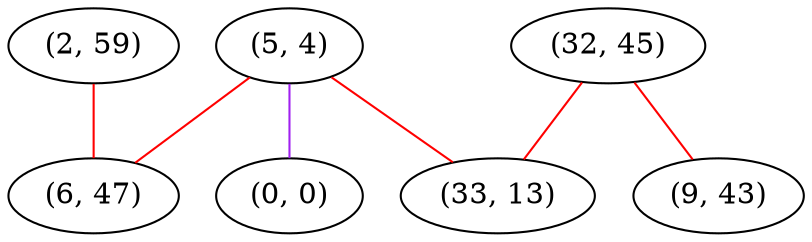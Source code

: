 graph "" {
"(5, 4)";
"(0, 0)";
"(2, 59)";
"(32, 45)";
"(9, 43)";
"(33, 13)";
"(6, 47)";
"(5, 4)" -- "(33, 13)"  [color=red, key=0, weight=1];
"(5, 4)" -- "(0, 0)"  [color=purple, key=0, weight=4];
"(5, 4)" -- "(6, 47)"  [color=red, key=0, weight=1];
"(2, 59)" -- "(6, 47)"  [color=red, key=0, weight=1];
"(32, 45)" -- "(33, 13)"  [color=red, key=0, weight=1];
"(32, 45)" -- "(9, 43)"  [color=red, key=0, weight=1];
}
